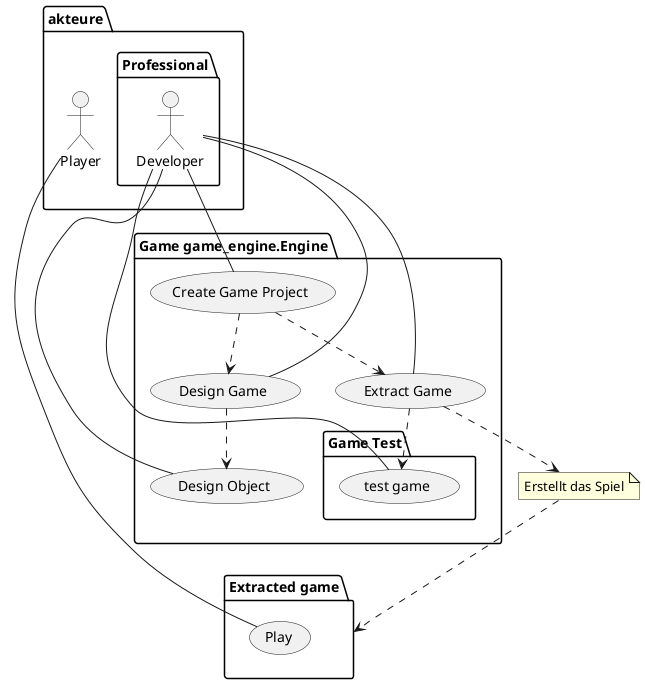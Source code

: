 @startuml

package akteure {
actor Player as pl
package Professional {
  actor Developer as p
}
}
package "Game game_engine.Engine"{
  usecase "Create Game Project" as UC1
  usecase "Design Game" as UC2
  usecase "Design Object" as UC3
  usecase "Extract Game" as UC4
  package "Game Test"{
    usecase "test game" as UC5
  }
}

package "Extracted game" as eg{
  usecase "Play" as UC6
}

note "Erstellt das Spiel" as N1

UC4 ..> N1
N1 ..> eg

p -- UC1
p -- UC2
p -- UC3
p -- UC4
p -- UC5

UC1 ..> UC2
UC1 ..> UC4
UC2 ..> UC3
UC4 ..> UC5

pl -- UC6
@enduml